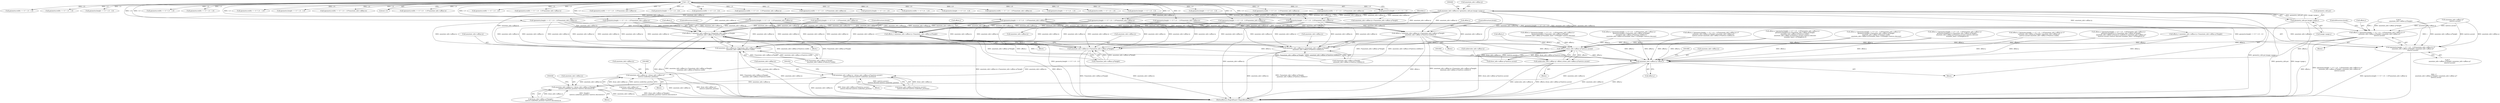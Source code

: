 digraph "0_ImageMagick6_7c2c5ba5b8e3a0b2b82f56c71dfab74ed4006df7@pointer" {
"1000607" [label="(Call,(geometry.height == 0 ? -1.0 : 1.0)*annotate_info->affine.ty)"];
"1000614" [label="(Call,-1.0)"];
"1000448" [label="(Call,annotate_info->affine.ty=geometry_info.psi-image->page.y)"];
"1000454" [label="(Call,geometry_info.psi-image->page.y)"];
"1000602" [label="(Call,offset.y=(geometry.height == 0 ? -1.0 : 1.0)*annotate_info->affine.ty+i*\n          annotate_info->affine.sy*height+annotate_info->affine.sy*\n          metrics.ascent)"];
"1001826" [label="(Call,offset.y-draw_info->affine.sy*metrics.ascent)"];
"1001820" [label="(Call,undercolor_info->affine.ty=offset.y-draw_info->affine.sy*metrics.ascent)"];
"1001880" [label="(Call,annotate_info->affine.ty=offset.y)"];
"1001908" [label="(Call,annotate_info->affine.ty-=(draw_info->affine.sy*(metrics.ascent+\n          metrics.descent-metrics.underline_position)))"];
"1002004" [label="(Call,annotate_info->affine.ty-=(draw_info->affine.sy*(height+\n          metrics.underline_position+metrics.descent)/2.0))"];
"1001953" [label="(Call,annotate_info->affine.ty-=(draw_info->affine.sy*\n            metrics.underline_position))"];
"1000606" [label="(Call,(geometry.height == 0 ? -1.0 : 1.0)*annotate_info->affine.ty+i*\n          annotate_info->affine.sy*height+annotate_info->affine.sy*\n          metrics.ascent)"];
"1001620" [label="(Call,offset.y=annotate_info->affine.ty+i*annotate_info->affine.sy*height)"];
"1001624" [label="(Call,annotate_info->affine.ty+i*annotate_info->affine.sy*height)"];
"1001673" [label="(Call,offset.y=annotate_info->affine.ty+i*annotate_info->affine.sy*height-\n          annotate_info->affine.rx*metrics.width/2.0)"];
"1001677" [label="(Call,annotate_info->affine.ty+i*annotate_info->affine.sy*height-\n          annotate_info->affine.rx*metrics.width/2.0)"];
"1001736" [label="(Call,offset.y=annotate_info->affine.ty+i*annotate_info->affine.sy*height-\n          annotate_info->affine.rx*metrics.width)"];
"1001740" [label="(Call,annotate_info->affine.ty+i*annotate_info->affine.sy*height-\n          annotate_info->affine.rx*metrics.width)"];
"1001189" [label="(Call,offset.y=(geometry.height == 0 ? -1.0 : 1.0)*annotate_info->affine.ty+\n          geometry.height/2.0+i*annotate_info->affine.sy*height-\n          annotate_info->affine.rx*metrics.width+\n          annotate_info->affine.sy*(metrics.ascent+metrics.descent-\n          (number_lines-1.0)*height)/2.0)"];
"1000632" [label="(Call,annotate_info->affine.sy*\n          metrics.ascent)"];
"1001746" [label="(Call,i*annotate_info->affine.sy*height-\n          annotate_info->affine.rx*metrics.width)"];
"1001194" [label="(Call,(geometry.height == 0 ? -1.0 : 1.0)*annotate_info->affine.ty)"];
"1002003" [label="(Block,)"];
"1001419" [label="(Call,geometry.height == 0 ? 1.0 : -1.0)"];
"1000608" [label="(Call,geometry.height == 0 ? -1.0 : 1.0)"];
"1000926" [label="(Call,(geometry.height == 0 ? -1.0 : 1.0)*annotate_info->affine.ty)"];
"1001908" [label="(Call,annotate_info->affine.ty-=(draw_info->affine.sy*(metrics.ascent+\n          metrics.descent-metrics.underline_position)))"];
"1000764" [label="(Call,(geometry.width == 0 ? 1.0 : -1.0)*annotate_info->affine.tx)"];
"1001741" [label="(Call,annotate_info->affine.ty)"];
"1002005" [label="(Call,annotate_info->affine.ty)"];
"1001881" [label="(Call,annotate_info->affine.ty)"];
"1000558" [label="(Block,)"];
"1001678" [label="(Call,annotate_info->affine.ty)"];
"1001630" [label="(Call,i*annotate_info->affine.sy*height)"];
"1001264" [label="(Call,(geometry.width == 0 ? -1.0 : 1.0)*annotate_info->affine.tx)"];
"1001740" [label="(Call,annotate_info->affine.ty+i*annotate_info->affine.sy*height-\n          annotate_info->affine.rx*metrics.width)"];
"1002061" [label="(MethodReturn,MagickExport MagickBooleanType)"];
"1000448" [label="(Call,annotate_info->affine.ty=geometry_info.psi-image->page.y)"];
"1000987" [label="(Call,geometry.width == 0 ? -1.0 : 1.0)"];
"1000650" [label="(Call,geometry.width == 0 ? -1.0 : 1.0)"];
"1000623" [label="(Call,i*\n          annotate_info->affine.sy*height)"];
"1001677" [label="(Call,annotate_info->affine.ty+i*annotate_info->affine.sy*height-\n          annotate_info->affine.rx*metrics.width/2.0)"];
"1000824" [label="(Call,geometry.height == 0 ? -1.0 : 1.0)"];
"1000607" [label="(Call,(geometry.height == 0 ? -1.0 : 1.0)*annotate_info->affine.ty)"];
"1000454" [label="(Call,geometry_info.psi-image->page.y)"];
"1001830" [label="(Call,draw_info->affine.sy*metrics.ascent)"];
"1000617" [label="(Call,annotate_info->affine.ty)"];
"1001765" [label="(ControlStructure,break;)"];
"1001674" [label="(Call,offset.y)"];
"1001055" [label="(Call,(geometry.height == 0 ? -1.0 : 1.0)*annotate_info->affine.ty)"];
"1000424" [label="(Block,)"];
"1001418" [label="(Call,(geometry.height == 0 ? 1.0 : -1.0)*annotate_info->affine.ty)"];
"1001954" [label="(Call,annotate_info->affine.ty)"];
"1001624" [label="(Call,annotate_info->affine.ty+i*annotate_info->affine.sy*height)"];
"1001483" [label="(Call,geometry.width == 0 ? 1.0 : -1.0)"];
"1000622" [label="(Call,i*\n          annotate_info->affine.sy*height+annotate_info->affine.sy*\n          metrics.ascent)"];
"1000606" [label="(Call,(geometry.height == 0 ? -1.0 : 1.0)*annotate_info->affine.ty+i*\n          annotate_info->affine.sy*height+annotate_info->affine.sy*\n          metrics.ascent)"];
"1001639" [label="(ControlStructure,break;)"];
"1001821" [label="(Call,undercolor_info->affine.ty)"];
"1000876" [label="(Call,geometry.width == 0 ? -1.0 : 1.0)"];
"1000455" [label="(Call,geometry_info.psi)"];
"1001706" [label="(Block,)"];
"1001539" [label="(Call,(geometry.height == 0 ? 1.0 : -1.0)*annotate_info->affine.ty)"];
"1000765" [label="(Call,geometry.width == 0 ? 1.0 : -1.0)"];
"1000927" [label="(Call,geometry.height == 0 ? -1.0 : 1.0)"];
"1001886" [label="(Call,offset.y)"];
"1000875" [label="(Call,(geometry.width == 0 ? -1.0 : 1.0)*annotate_info->affine.tx)"];
"1001050" [label="(Call,offset.y=(geometry.height == 0 ? -1.0 : 1.0)*annotate_info->affine.ty+\n          geometry.height/2.0+i*annotate_info->affine.sy*height-\n          annotate_info->affine.rx*metrics.width/2.0+annotate_info->affine.sy*\n          (metrics.ascent+metrics.descent-(number_lines-1.0)*height)/2.0)"];
"1000641" [label="(ControlStructure,break;)"];
"1001907" [label="(Block,)"];
"1001621" [label="(Call,offset.y)"];
"1000615" [label="(Literal,1.0)"];
"1001127" [label="(Call,(geometry.width == 0 ? 1.0 : -1.0)*annotate_info->affine.tx)"];
"1001305" [label="(Call,(geometry.height == 0 ? 1.0 : -1.0)*annotate_info->affine.ty)"];
"1001265" [label="(Call,geometry.width == 0 ? -1.0 : 1.0)"];
"1001909" [label="(Call,annotate_info->affine.ty)"];
"1000602" [label="(Call,offset.y=(geometry.height == 0 ? -1.0 : 1.0)*annotate_info->affine.ty+i*\n          annotate_info->affine.sy*height+annotate_info->affine.sy*\n          metrics.ascent)"];
"1001683" [label="(Call,i*annotate_info->affine.sy*height-\n          annotate_info->affine.rx*metrics.width/2.0)"];
"1000921" [label="(Call,offset.y=(geometry.height == 0 ? -1.0 : 1.0)*annotate_info->affine.ty+\n          geometry.height/2.0+i*annotate_info->affine.sy*height+\n          annotate_info->affine.sy*(metrics.ascent+metrics.descent-\n          (number_lines-1.0)*height)/2.0)"];
"1001826" [label="(Call,offset.y-draw_info->affine.sy*metrics.ascent)"];
"1000986" [label="(Call,(geometry.width == 0 ? -1.0 : 1.0)*annotate_info->affine.tx)"];
"1001736" [label="(Call,offset.y=annotate_info->affine.ty+i*annotate_info->affine.sy*height-\n          annotate_info->affine.rx*metrics.width)"];
"1001641" [label="(Block,)"];
"1001880" [label="(Call,annotate_info->affine.ty=offset.y)"];
"1000710" [label="(Call,(geometry.height == 0 ? -1.0 : 1.0)*annotate_info->affine.ty)"];
"1001953" [label="(Call,annotate_info->affine.ty-=(draw_info->affine.sy*\n            metrics.underline_position))"];
"1001357" [label="(Call,(geometry.width == 0 ? -1.0 : 1.0)*annotate_info->affine.tx)"];
"1001534" [label="(Call,offset.y=(geometry.height == 0 ? 1.0 : -1.0)*annotate_info->affine.ty+\n          geometry.height+i*annotate_info->affine.sy*height-\n          annotate_info->affine.rx*metrics.width-\n          annotate_info->affine.sy*(number_lines-1.0)*height+metrics.descent)"];
"1000537" [label="(Call,offset.y=annotate_info->affine.ty+i*annotate_info->affine.sy*height)"];
"1001056" [label="(Call,geometry.height == 0 ? -1.0 : 1.0)"];
"1001358" [label="(Call,geometry.width == 0 ? -1.0 : 1.0)"];
"1002004" [label="(Call,annotate_info->affine.ty-=(draw_info->affine.sy*(height+\n          metrics.underline_position+metrics.descent)/2.0))"];
"1002010" [label="(Call,draw_info->affine.sy*(height+\n          metrics.underline_position+metrics.descent)/2.0)"];
"1001620" [label="(Call,offset.y=annotate_info->affine.ty+i*annotate_info->affine.sy*height)"];
"1000458" [label="(Call,image->page.y)"];
"1000818" [label="(Call,offset.y=(geometry.height == 0 ? -1.0 : 1.0)*annotate_info->affine.ty+i*\n          annotate_info->affine.sy*height+annotate_info->affine.sy*\n          metrics.ascent-annotate_info->affine.rx*metrics.width)"];
"1001776" [label="(Block,)"];
"1001914" [label="(Call,draw_info->affine.sy*(metrics.ascent+\n          metrics.descent-metrics.underline_position))"];
"1001482" [label="(Call,(geometry.width == 0 ? 1.0 : -1.0)*annotate_info->affine.tx)"];
"1000614" [label="(Call,-1.0)"];
"1001704" [label="(ControlStructure,break;)"];
"1001959" [label="(Call,draw_info->affine.sy*\n            metrics.underline_position)"];
"1000649" [label="(Call,(geometry.width == 0 ? -1.0 : 1.0)*annotate_info->affine.tx)"];
"1001737" [label="(Call,offset.y)"];
"1001952" [label="(Block,)"];
"1000711" [label="(Call,geometry.height == 0 ? -1.0 : 1.0)"];
"1001300" [label="(Call,offset.y=(geometry.height == 0 ? 1.0 : -1.0)*annotate_info->affine.ty+\n          geometry.height+i*annotate_info->affine.sy*height-\n          annotate_info->affine.sy*(number_lines-1.0)*height+metrics.descent)"];
"1001827" [label="(Call,offset.y)"];
"1000541" [label="(Call,annotate_info->affine.ty+i*annotate_info->affine.sy*height)"];
"1001128" [label="(Call,geometry.width == 0 ? 1.0 : -1.0)"];
"1001625" [label="(Call,annotate_info->affine.ty)"];
"1000603" [label="(Call,offset.y)"];
"1001820" [label="(Call,undercolor_info->affine.ty=offset.y-draw_info->affine.sy*metrics.ascent)"];
"1001673" [label="(Call,offset.y=annotate_info->affine.ty+i*annotate_info->affine.sy*height-\n          annotate_info->affine.rx*metrics.width/2.0)"];
"1001413" [label="(Call,offset.y=(geometry.height == 0 ? 1.0 : -1.0)*annotate_info->affine.ty+\n          geometry.height+i*annotate_info->affine.sy*height-\n          annotate_info->affine.rx*metrics.width/2.0-\n          annotate_info->affine.sy*(number_lines-1.0)*height+metrics.descent)"];
"1001306" [label="(Call,geometry.height == 0 ? 1.0 : -1.0)"];
"1000624" [label="(Identifier,i)"];
"1000564" [label="(Call,(geometry.width == 0 ? -1.0 : 1.0)*annotate_info->affine.tx)"];
"1001600" [label="(Block,)"];
"1000705" [label="(Call,offset.y=(geometry.height == 0 ? -1.0 : 1.0)*annotate_info->affine.ty+i*\n          annotate_info->affine.sy*height+annotate_info->affine.sy*\n          metrics.ascent-annotate_info->affine.rx*metrics.width/2.0)"];
"1000823" [label="(Call,(geometry.height == 0 ? -1.0 : 1.0)*annotate_info->affine.ty)"];
"1001540" [label="(Call,geometry.height == 0 ? 1.0 : -1.0)"];
"1000565" [label="(Call,geometry.width == 0 ? -1.0 : 1.0)"];
"1001195" [label="(Call,geometry.height == 0 ? -1.0 : 1.0)"];
"1000449" [label="(Call,annotate_info->affine.ty)"];
"1000607" -> "1000606"  [label="AST: "];
"1000607" -> "1000617"  [label="CFG: "];
"1000608" -> "1000607"  [label="AST: "];
"1000617" -> "1000607"  [label="AST: "];
"1000624" -> "1000607"  [label="CFG: "];
"1000607" -> "1002061"  [label="DDG: annotate_info->affine.ty"];
"1000607" -> "1002061"  [label="DDG: geometry.height == 0 ? -1.0 : 1.0"];
"1000607" -> "1000602"  [label="DDG: geometry.height == 0 ? -1.0 : 1.0"];
"1000607" -> "1000602"  [label="DDG: annotate_info->affine.ty"];
"1000607" -> "1000606"  [label="DDG: geometry.height == 0 ? -1.0 : 1.0"];
"1000607" -> "1000606"  [label="DDG: annotate_info->affine.ty"];
"1000614" -> "1000607"  [label="DDG: 1.0"];
"1000448" -> "1000607"  [label="DDG: annotate_info->affine.ty"];
"1000607" -> "1001620"  [label="DDG: annotate_info->affine.ty"];
"1000607" -> "1001624"  [label="DDG: annotate_info->affine.ty"];
"1000607" -> "1001673"  [label="DDG: annotate_info->affine.ty"];
"1000607" -> "1001677"  [label="DDG: annotate_info->affine.ty"];
"1000607" -> "1001736"  [label="DDG: annotate_info->affine.ty"];
"1000607" -> "1001740"  [label="DDG: annotate_info->affine.ty"];
"1000614" -> "1000608"  [label="AST: "];
"1000614" -> "1000615"  [label="CFG: "];
"1000615" -> "1000614"  [label="AST: "];
"1000608" -> "1000614"  [label="CFG: "];
"1000614" -> "1000564"  [label="DDG: 1.0"];
"1000614" -> "1000565"  [label="DDG: 1.0"];
"1000614" -> "1000608"  [label="DDG: 1.0"];
"1000614" -> "1000649"  [label="DDG: 1.0"];
"1000614" -> "1000650"  [label="DDG: 1.0"];
"1000614" -> "1000710"  [label="DDG: 1.0"];
"1000614" -> "1000711"  [label="DDG: 1.0"];
"1000614" -> "1000764"  [label="DDG: 1.0"];
"1000614" -> "1000765"  [label="DDG: 1.0"];
"1000614" -> "1000823"  [label="DDG: 1.0"];
"1000614" -> "1000824"  [label="DDG: 1.0"];
"1000614" -> "1000875"  [label="DDG: 1.0"];
"1000614" -> "1000876"  [label="DDG: 1.0"];
"1000614" -> "1000926"  [label="DDG: 1.0"];
"1000614" -> "1000927"  [label="DDG: 1.0"];
"1000614" -> "1000986"  [label="DDG: 1.0"];
"1000614" -> "1000987"  [label="DDG: 1.0"];
"1000614" -> "1001055"  [label="DDG: 1.0"];
"1000614" -> "1001056"  [label="DDG: 1.0"];
"1000614" -> "1001127"  [label="DDG: 1.0"];
"1000614" -> "1001128"  [label="DDG: 1.0"];
"1000614" -> "1001194"  [label="DDG: 1.0"];
"1000614" -> "1001195"  [label="DDG: 1.0"];
"1000614" -> "1001264"  [label="DDG: 1.0"];
"1000614" -> "1001265"  [label="DDG: 1.0"];
"1000614" -> "1001305"  [label="DDG: 1.0"];
"1000614" -> "1001306"  [label="DDG: 1.0"];
"1000614" -> "1001357"  [label="DDG: 1.0"];
"1000614" -> "1001358"  [label="DDG: 1.0"];
"1000614" -> "1001418"  [label="DDG: 1.0"];
"1000614" -> "1001419"  [label="DDG: 1.0"];
"1000614" -> "1001482"  [label="DDG: 1.0"];
"1000614" -> "1001483"  [label="DDG: 1.0"];
"1000614" -> "1001539"  [label="DDG: 1.0"];
"1000614" -> "1001540"  [label="DDG: 1.0"];
"1000448" -> "1000424"  [label="AST: "];
"1000448" -> "1000454"  [label="CFG: "];
"1000449" -> "1000448"  [label="AST: "];
"1000454" -> "1000448"  [label="AST: "];
"1000464" -> "1000448"  [label="CFG: "];
"1000448" -> "1002061"  [label="DDG: geometry_info.psi-image->page.y"];
"1000454" -> "1000448"  [label="DDG: geometry_info.psi"];
"1000454" -> "1000448"  [label="DDG: image->page.y"];
"1000448" -> "1000537"  [label="DDG: annotate_info->affine.ty"];
"1000448" -> "1000541"  [label="DDG: annotate_info->affine.ty"];
"1000448" -> "1000710"  [label="DDG: annotate_info->affine.ty"];
"1000448" -> "1000823"  [label="DDG: annotate_info->affine.ty"];
"1000448" -> "1000926"  [label="DDG: annotate_info->affine.ty"];
"1000448" -> "1001055"  [label="DDG: annotate_info->affine.ty"];
"1000448" -> "1001194"  [label="DDG: annotate_info->affine.ty"];
"1000448" -> "1001305"  [label="DDG: annotate_info->affine.ty"];
"1000448" -> "1001418"  [label="DDG: annotate_info->affine.ty"];
"1000448" -> "1001539"  [label="DDG: annotate_info->affine.ty"];
"1000448" -> "1001620"  [label="DDG: annotate_info->affine.ty"];
"1000448" -> "1001624"  [label="DDG: annotate_info->affine.ty"];
"1000448" -> "1001673"  [label="DDG: annotate_info->affine.ty"];
"1000448" -> "1001677"  [label="DDG: annotate_info->affine.ty"];
"1000448" -> "1001736"  [label="DDG: annotate_info->affine.ty"];
"1000448" -> "1001740"  [label="DDG: annotate_info->affine.ty"];
"1000454" -> "1000458"  [label="CFG: "];
"1000455" -> "1000454"  [label="AST: "];
"1000458" -> "1000454"  [label="AST: "];
"1000454" -> "1002061"  [label="DDG: geometry_info.psi"];
"1000454" -> "1002061"  [label="DDG: image->page.y"];
"1000602" -> "1000558"  [label="AST: "];
"1000602" -> "1000606"  [label="CFG: "];
"1000603" -> "1000602"  [label="AST: "];
"1000606" -> "1000602"  [label="AST: "];
"1000641" -> "1000602"  [label="CFG: "];
"1000602" -> "1002061"  [label="DDG: offset.y"];
"1000602" -> "1002061"  [label="DDG: (geometry.height == 0 ? -1.0 : 1.0)*annotate_info->affine.ty+i*\n          annotate_info->affine.sy*height+annotate_info->affine.sy*\n          metrics.ascent"];
"1000623" -> "1000602"  [label="DDG: i"];
"1000623" -> "1000602"  [label="DDG: annotate_info->affine.sy*height"];
"1000632" -> "1000602"  [label="DDG: annotate_info->affine.sy"];
"1000632" -> "1000602"  [label="DDG: metrics.ascent"];
"1000602" -> "1001826"  [label="DDG: offset.y"];
"1000602" -> "1001880"  [label="DDG: offset.y"];
"1001826" -> "1001820"  [label="AST: "];
"1001826" -> "1001830"  [label="CFG: "];
"1001827" -> "1001826"  [label="AST: "];
"1001830" -> "1001826"  [label="AST: "];
"1001820" -> "1001826"  [label="CFG: "];
"1001826" -> "1002061"  [label="DDG: draw_info->affine.sy*metrics.ascent"];
"1001826" -> "1001820"  [label="DDG: offset.y"];
"1001826" -> "1001820"  [label="DDG: draw_info->affine.sy*metrics.ascent"];
"1001050" -> "1001826"  [label="DDG: offset.y"];
"1001189" -> "1001826"  [label="DDG: offset.y"];
"1001300" -> "1001826"  [label="DDG: offset.y"];
"1001673" -> "1001826"  [label="DDG: offset.y"];
"1000705" -> "1001826"  [label="DDG: offset.y"];
"1001413" -> "1001826"  [label="DDG: offset.y"];
"1000537" -> "1001826"  [label="DDG: offset.y"];
"1000921" -> "1001826"  [label="DDG: offset.y"];
"1001534" -> "1001826"  [label="DDG: offset.y"];
"1001620" -> "1001826"  [label="DDG: offset.y"];
"1000818" -> "1001826"  [label="DDG: offset.y"];
"1001736" -> "1001826"  [label="DDG: offset.y"];
"1001830" -> "1001826"  [label="DDG: draw_info->affine.sy"];
"1001830" -> "1001826"  [label="DDG: metrics.ascent"];
"1001826" -> "1001880"  [label="DDG: offset.y"];
"1001820" -> "1001776"  [label="AST: "];
"1001821" -> "1001820"  [label="AST: "];
"1001840" -> "1001820"  [label="CFG: "];
"1001820" -> "1002061"  [label="DDG: undercolor_info->affine.ty"];
"1001820" -> "1002061"  [label="DDG: offset.y-draw_info->affine.sy*metrics.ascent"];
"1001880" -> "1000424"  [label="AST: "];
"1001880" -> "1001886"  [label="CFG: "];
"1001881" -> "1001880"  [label="AST: "];
"1001886" -> "1001880"  [label="AST: "];
"1001890" -> "1001880"  [label="CFG: "];
"1001880" -> "1002061"  [label="DDG: annotate_info->affine.ty"];
"1001880" -> "1002061"  [label="DDG: offset.y"];
"1001050" -> "1001880"  [label="DDG: offset.y"];
"1001189" -> "1001880"  [label="DDG: offset.y"];
"1001300" -> "1001880"  [label="DDG: offset.y"];
"1001673" -> "1001880"  [label="DDG: offset.y"];
"1000705" -> "1001880"  [label="DDG: offset.y"];
"1001413" -> "1001880"  [label="DDG: offset.y"];
"1000921" -> "1001880"  [label="DDG: offset.y"];
"1001534" -> "1001880"  [label="DDG: offset.y"];
"1001620" -> "1001880"  [label="DDG: offset.y"];
"1000818" -> "1001880"  [label="DDG: offset.y"];
"1001736" -> "1001880"  [label="DDG: offset.y"];
"1000537" -> "1001880"  [label="DDG: offset.y"];
"1001880" -> "1001908"  [label="DDG: annotate_info->affine.ty"];
"1001880" -> "1001953"  [label="DDG: annotate_info->affine.ty"];
"1001880" -> "1002004"  [label="DDG: annotate_info->affine.ty"];
"1001908" -> "1001907"  [label="AST: "];
"1001908" -> "1001914"  [label="CFG: "];
"1001909" -> "1001908"  [label="AST: "];
"1001914" -> "1001908"  [label="AST: "];
"1001932" -> "1001908"  [label="CFG: "];
"1001908" -> "1002061"  [label="DDG: annotate_info->affine.ty"];
"1001908" -> "1002061"  [label="DDG: draw_info->affine.sy*(metrics.ascent+\n          metrics.descent-metrics.underline_position)"];
"1001914" -> "1001908"  [label="DDG: draw_info->affine.sy"];
"1001914" -> "1001908"  [label="DDG: metrics.ascent+\n          metrics.descent-metrics.underline_position"];
"1001908" -> "1002004"  [label="DDG: annotate_info->affine.ty"];
"1002004" -> "1002003"  [label="AST: "];
"1002004" -> "1002010"  [label="CFG: "];
"1002005" -> "1002004"  [label="AST: "];
"1002010" -> "1002004"  [label="AST: "];
"1002028" -> "1002004"  [label="CFG: "];
"1002004" -> "1002061"  [label="DDG: draw_info->affine.sy*(height+\n          metrics.underline_position+metrics.descent)/2.0"];
"1002004" -> "1002061"  [label="DDG: annotate_info->affine.ty"];
"1002010" -> "1002004"  [label="DDG: draw_info->affine.sy"];
"1002010" -> "1002004"  [label="DDG: (height+\n          metrics.underline_position+metrics.descent)/2.0"];
"1001953" -> "1002004"  [label="DDG: annotate_info->affine.ty"];
"1001953" -> "1001952"  [label="AST: "];
"1001953" -> "1001959"  [label="CFG: "];
"1001954" -> "1001953"  [label="AST: "];
"1001959" -> "1001953"  [label="AST: "];
"1001969" -> "1001953"  [label="CFG: "];
"1001953" -> "1002061"  [label="DDG: annotate_info->affine.ty"];
"1001953" -> "1002061"  [label="DDG: draw_info->affine.sy*\n            metrics.underline_position"];
"1001959" -> "1001953"  [label="DDG: draw_info->affine.sy"];
"1001959" -> "1001953"  [label="DDG: metrics.underline_position"];
"1000606" -> "1000622"  [label="CFG: "];
"1000622" -> "1000606"  [label="AST: "];
"1000606" -> "1002061"  [label="DDG: (geometry.height == 0 ? -1.0 : 1.0)*annotate_info->affine.ty"];
"1000606" -> "1002061"  [label="DDG: i*\n          annotate_info->affine.sy*height+annotate_info->affine.sy*\n          metrics.ascent"];
"1000623" -> "1000606"  [label="DDG: i"];
"1000623" -> "1000606"  [label="DDG: annotate_info->affine.sy*height"];
"1000632" -> "1000606"  [label="DDG: annotate_info->affine.sy"];
"1000632" -> "1000606"  [label="DDG: metrics.ascent"];
"1001620" -> "1001600"  [label="AST: "];
"1001620" -> "1001624"  [label="CFG: "];
"1001621" -> "1001620"  [label="AST: "];
"1001624" -> "1001620"  [label="AST: "];
"1001639" -> "1001620"  [label="CFG: "];
"1001620" -> "1002061"  [label="DDG: offset.y"];
"1001620" -> "1002061"  [label="DDG: annotate_info->affine.ty+i*annotate_info->affine.sy*height"];
"1000926" -> "1001620"  [label="DDG: annotate_info->affine.ty"];
"1001305" -> "1001620"  [label="DDG: annotate_info->affine.ty"];
"1001055" -> "1001620"  [label="DDG: annotate_info->affine.ty"];
"1001418" -> "1001620"  [label="DDG: annotate_info->affine.ty"];
"1001539" -> "1001620"  [label="DDG: annotate_info->affine.ty"];
"1000823" -> "1001620"  [label="DDG: annotate_info->affine.ty"];
"1000710" -> "1001620"  [label="DDG: annotate_info->affine.ty"];
"1001194" -> "1001620"  [label="DDG: annotate_info->affine.ty"];
"1001630" -> "1001620"  [label="DDG: i"];
"1001630" -> "1001620"  [label="DDG: annotate_info->affine.sy*height"];
"1001624" -> "1001630"  [label="CFG: "];
"1001625" -> "1001624"  [label="AST: "];
"1001630" -> "1001624"  [label="AST: "];
"1001624" -> "1002061"  [label="DDG: i*annotate_info->affine.sy*height"];
"1001624" -> "1002061"  [label="DDG: annotate_info->affine.ty"];
"1000926" -> "1001624"  [label="DDG: annotate_info->affine.ty"];
"1001305" -> "1001624"  [label="DDG: annotate_info->affine.ty"];
"1001055" -> "1001624"  [label="DDG: annotate_info->affine.ty"];
"1001418" -> "1001624"  [label="DDG: annotate_info->affine.ty"];
"1001539" -> "1001624"  [label="DDG: annotate_info->affine.ty"];
"1000823" -> "1001624"  [label="DDG: annotate_info->affine.ty"];
"1000710" -> "1001624"  [label="DDG: annotate_info->affine.ty"];
"1001194" -> "1001624"  [label="DDG: annotate_info->affine.ty"];
"1001630" -> "1001624"  [label="DDG: i"];
"1001630" -> "1001624"  [label="DDG: annotate_info->affine.sy*height"];
"1001673" -> "1001641"  [label="AST: "];
"1001673" -> "1001677"  [label="CFG: "];
"1001674" -> "1001673"  [label="AST: "];
"1001677" -> "1001673"  [label="AST: "];
"1001704" -> "1001673"  [label="CFG: "];
"1001673" -> "1002061"  [label="DDG: offset.y"];
"1001673" -> "1002061"  [label="DDG: annotate_info->affine.ty+i*annotate_info->affine.sy*height-\n          annotate_info->affine.rx*metrics.width/2.0"];
"1000926" -> "1001673"  [label="DDG: annotate_info->affine.ty"];
"1001305" -> "1001673"  [label="DDG: annotate_info->affine.ty"];
"1001055" -> "1001673"  [label="DDG: annotate_info->affine.ty"];
"1001418" -> "1001673"  [label="DDG: annotate_info->affine.ty"];
"1001539" -> "1001673"  [label="DDG: annotate_info->affine.ty"];
"1000823" -> "1001673"  [label="DDG: annotate_info->affine.ty"];
"1000710" -> "1001673"  [label="DDG: annotate_info->affine.ty"];
"1001194" -> "1001673"  [label="DDG: annotate_info->affine.ty"];
"1001683" -> "1001673"  [label="DDG: i*annotate_info->affine.sy*height"];
"1001683" -> "1001673"  [label="DDG: annotate_info->affine.rx*metrics.width/2.0"];
"1001677" -> "1001683"  [label="CFG: "];
"1001678" -> "1001677"  [label="AST: "];
"1001683" -> "1001677"  [label="AST: "];
"1001677" -> "1002061"  [label="DDG: annotate_info->affine.ty"];
"1001677" -> "1002061"  [label="DDG: i*annotate_info->affine.sy*height-\n          annotate_info->affine.rx*metrics.width/2.0"];
"1000926" -> "1001677"  [label="DDG: annotate_info->affine.ty"];
"1001305" -> "1001677"  [label="DDG: annotate_info->affine.ty"];
"1001055" -> "1001677"  [label="DDG: annotate_info->affine.ty"];
"1001418" -> "1001677"  [label="DDG: annotate_info->affine.ty"];
"1001539" -> "1001677"  [label="DDG: annotate_info->affine.ty"];
"1000823" -> "1001677"  [label="DDG: annotate_info->affine.ty"];
"1000710" -> "1001677"  [label="DDG: annotate_info->affine.ty"];
"1001194" -> "1001677"  [label="DDG: annotate_info->affine.ty"];
"1001683" -> "1001677"  [label="DDG: i*annotate_info->affine.sy*height"];
"1001683" -> "1001677"  [label="DDG: annotate_info->affine.rx*metrics.width/2.0"];
"1001736" -> "1001706"  [label="AST: "];
"1001736" -> "1001740"  [label="CFG: "];
"1001737" -> "1001736"  [label="AST: "];
"1001740" -> "1001736"  [label="AST: "];
"1001765" -> "1001736"  [label="CFG: "];
"1001736" -> "1002061"  [label="DDG: annotate_info->affine.ty+i*annotate_info->affine.sy*height-\n          annotate_info->affine.rx*metrics.width"];
"1001736" -> "1002061"  [label="DDG: offset.y"];
"1000926" -> "1001736"  [label="DDG: annotate_info->affine.ty"];
"1001305" -> "1001736"  [label="DDG: annotate_info->affine.ty"];
"1001055" -> "1001736"  [label="DDG: annotate_info->affine.ty"];
"1001418" -> "1001736"  [label="DDG: annotate_info->affine.ty"];
"1001539" -> "1001736"  [label="DDG: annotate_info->affine.ty"];
"1000823" -> "1001736"  [label="DDG: annotate_info->affine.ty"];
"1000710" -> "1001736"  [label="DDG: annotate_info->affine.ty"];
"1001194" -> "1001736"  [label="DDG: annotate_info->affine.ty"];
"1001746" -> "1001736"  [label="DDG: i*annotate_info->affine.sy*height"];
"1001746" -> "1001736"  [label="DDG: annotate_info->affine.rx*metrics.width"];
"1001740" -> "1001746"  [label="CFG: "];
"1001741" -> "1001740"  [label="AST: "];
"1001746" -> "1001740"  [label="AST: "];
"1001740" -> "1002061"  [label="DDG: i*annotate_info->affine.sy*height-\n          annotate_info->affine.rx*metrics.width"];
"1001740" -> "1002061"  [label="DDG: annotate_info->affine.ty"];
"1000926" -> "1001740"  [label="DDG: annotate_info->affine.ty"];
"1001305" -> "1001740"  [label="DDG: annotate_info->affine.ty"];
"1001055" -> "1001740"  [label="DDG: annotate_info->affine.ty"];
"1001418" -> "1001740"  [label="DDG: annotate_info->affine.ty"];
"1001539" -> "1001740"  [label="DDG: annotate_info->affine.ty"];
"1000823" -> "1001740"  [label="DDG: annotate_info->affine.ty"];
"1000710" -> "1001740"  [label="DDG: annotate_info->affine.ty"];
"1001194" -> "1001740"  [label="DDG: annotate_info->affine.ty"];
"1001746" -> "1001740"  [label="DDG: i*annotate_info->affine.sy*height"];
"1001746" -> "1001740"  [label="DDG: annotate_info->affine.rx*metrics.width"];
}
